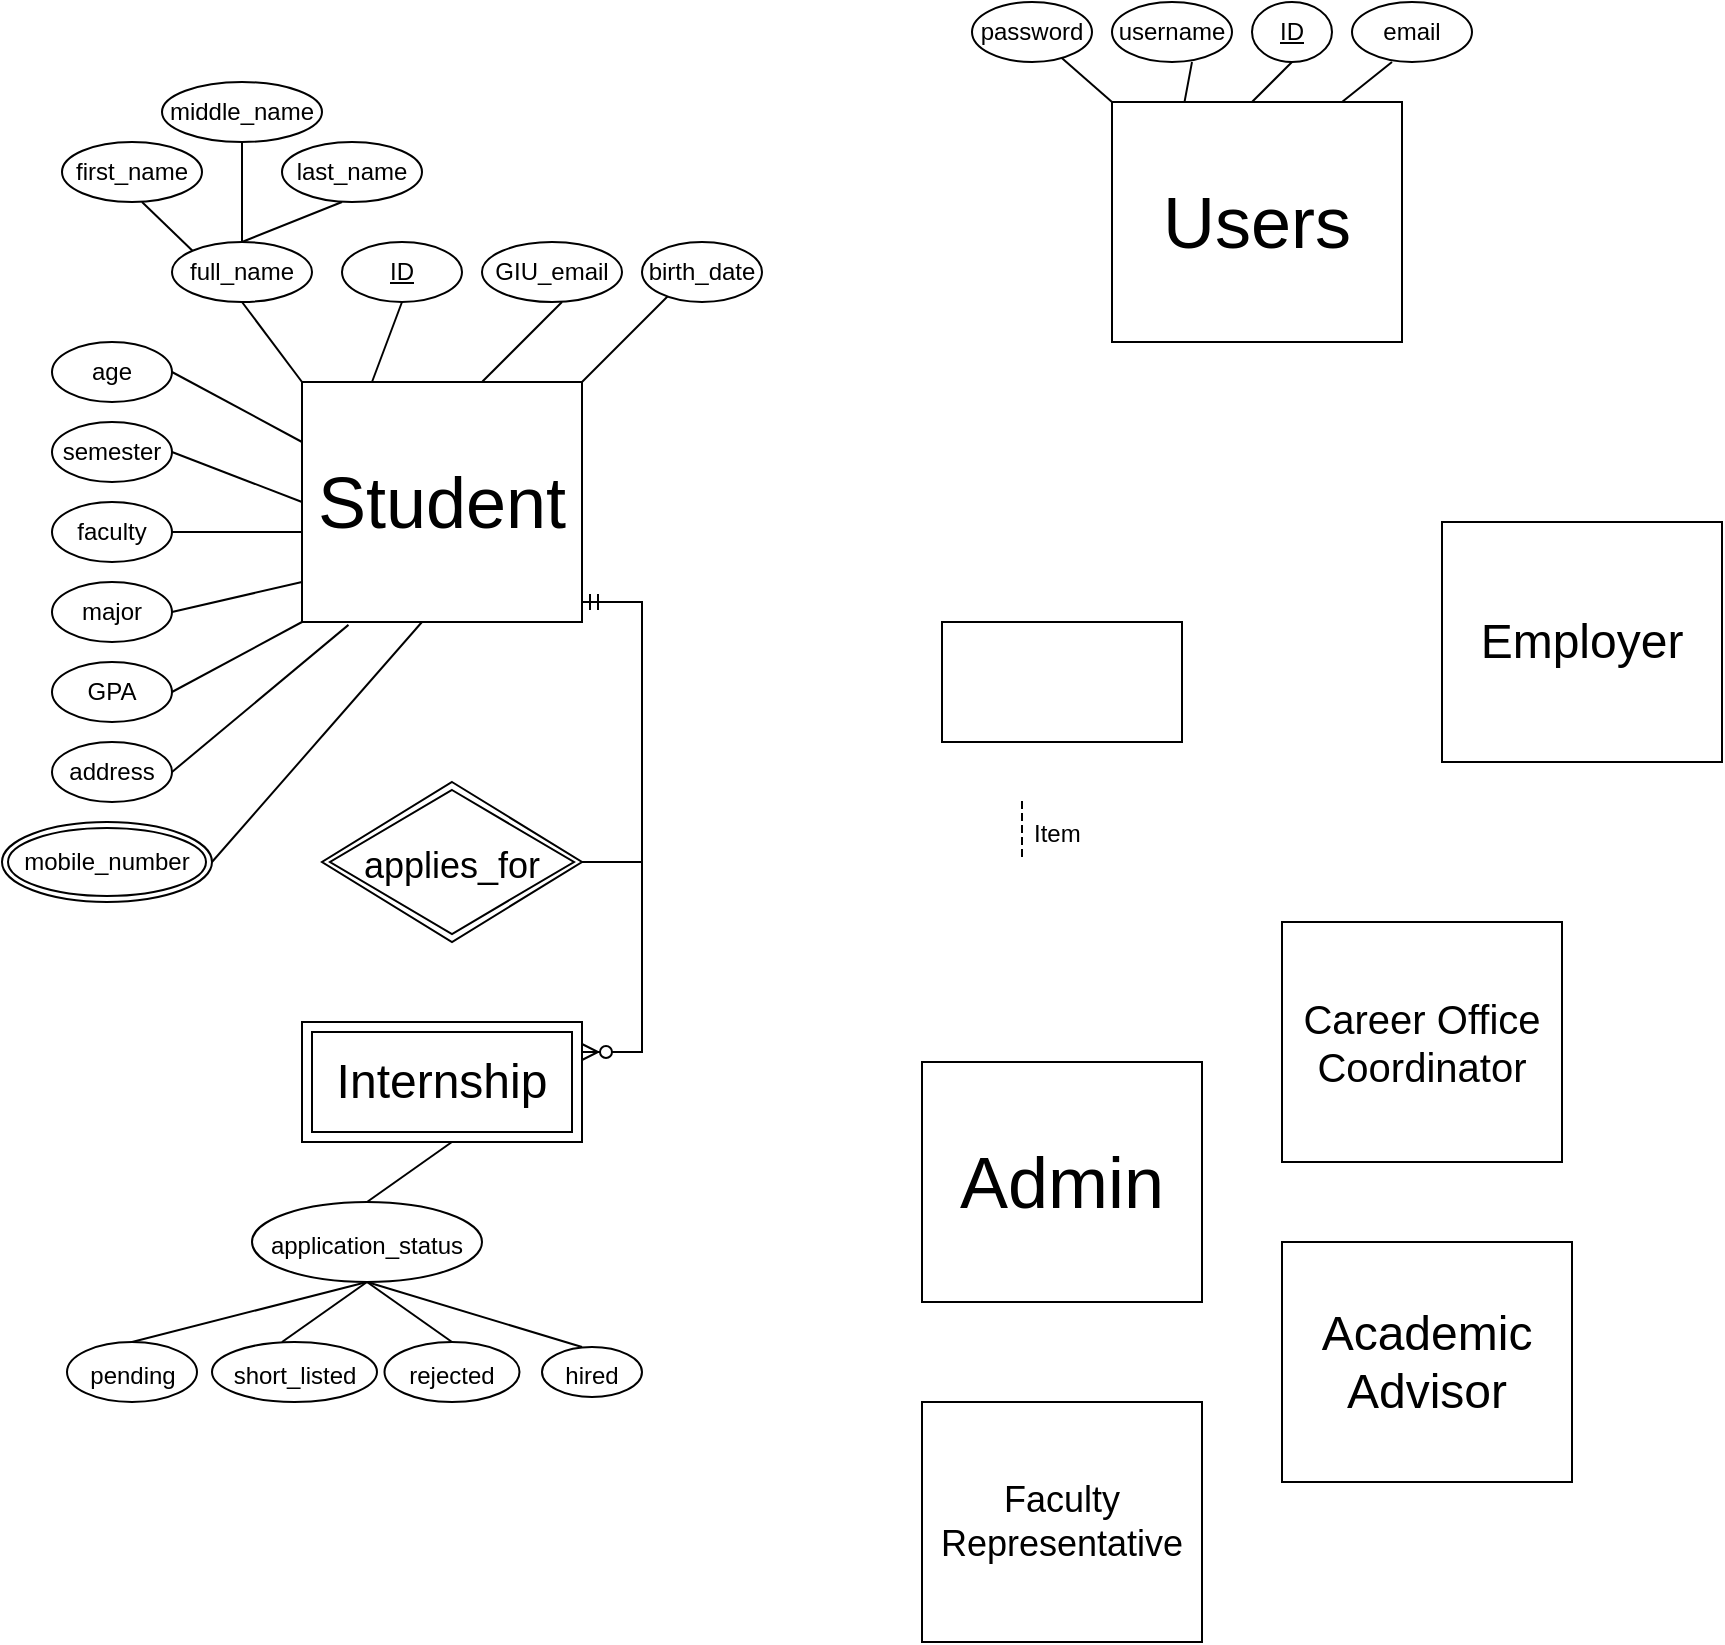 <mxfile version="15.6.8" type="github">
  <diagram id="BTSECrfvzCVwRJHnbUCh" name="Page-1">
    <mxGraphModel dx="1964" dy="484" grid="1" gridSize="10" guides="1" tooltips="1" connect="1" arrows="1" fold="1" page="1" pageScale="1" pageWidth="850" pageHeight="1100" math="0" shadow="0">
      <root>
        <mxCell id="0" />
        <mxCell id="1" parent="0" />
        <mxCell id="SrommGHa16pYw0LAVB4a-3" value="&lt;font style=&quot;font-size: 36px&quot;&gt;Student&lt;/font&gt;" style="rounded=0;whiteSpace=wrap;html=1;" vertex="1" parent="1">
          <mxGeometry x="-50" y="300" width="140" height="120" as="geometry" />
        </mxCell>
        <mxCell id="SrommGHa16pYw0LAVB4a-4" value="&lt;font style=&quot;font-size: 24px&quot;&gt;Employer&lt;/font&gt;" style="rounded=0;whiteSpace=wrap;html=1;" vertex="1" parent="1">
          <mxGeometry x="520" y="370" width="140" height="120" as="geometry" />
        </mxCell>
        <mxCell id="SrommGHa16pYw0LAVB4a-5" value="&lt;font style=&quot;font-size: 36px&quot;&gt;Admin&lt;/font&gt;" style="rounded=0;whiteSpace=wrap;html=1;" vertex="1" parent="1">
          <mxGeometry x="260" y="640" width="140" height="120" as="geometry" />
        </mxCell>
        <mxCell id="SrommGHa16pYw0LAVB4a-6" value="&lt;font style=&quot;font-size: 18px&quot;&gt;Faculty Representative&lt;/font&gt;" style="rounded=0;whiteSpace=wrap;html=1;" vertex="1" parent="1">
          <mxGeometry x="260" y="810" width="140" height="120" as="geometry" />
        </mxCell>
        <mxCell id="SrommGHa16pYw0LAVB4a-7" value="&lt;font style=&quot;font-size: 20px&quot;&gt;Career Office&lt;br&gt;Coordinator&lt;/font&gt;" style="rounded=0;whiteSpace=wrap;html=1;" vertex="1" parent="1">
          <mxGeometry x="440" y="570" width="140" height="120" as="geometry" />
        </mxCell>
        <mxCell id="SrommGHa16pYw0LAVB4a-8" value="&lt;font style=&quot;font-size: 24px&quot;&gt;Academic Advisor&lt;/font&gt;" style="rounded=0;whiteSpace=wrap;html=1;" vertex="1" parent="1">
          <mxGeometry x="440" y="730" width="145" height="120" as="geometry" />
        </mxCell>
        <mxCell id="SrommGHa16pYw0LAVB4a-27" value="&lt;font style=&quot;font-size: 36px&quot;&gt;Users&lt;/font&gt;" style="rounded=0;whiteSpace=wrap;html=1;" vertex="1" parent="1">
          <mxGeometry x="355" y="160" width="145" height="120" as="geometry" />
        </mxCell>
        <mxCell id="SrommGHa16pYw0LAVB4a-28" value="username" style="ellipse;whiteSpace=wrap;html=1;" vertex="1" parent="1">
          <mxGeometry x="355" y="110" width="60" height="30" as="geometry" />
        </mxCell>
        <mxCell id="SrommGHa16pYw0LAVB4a-29" value="password" style="ellipse;whiteSpace=wrap;html=1;" vertex="1" parent="1">
          <mxGeometry x="285" y="110" width="60" height="30" as="geometry" />
        </mxCell>
        <mxCell id="SrommGHa16pYw0LAVB4a-30" value="&lt;u&gt;ID&lt;/u&gt;" style="ellipse;whiteSpace=wrap;html=1;" vertex="1" parent="1">
          <mxGeometry x="425" y="110" width="40" height="30" as="geometry" />
        </mxCell>
        <mxCell id="SrommGHa16pYw0LAVB4a-31" value="email" style="ellipse;whiteSpace=wrap;html=1;" vertex="1" parent="1">
          <mxGeometry x="475" y="110" width="60" height="30" as="geometry" />
        </mxCell>
        <mxCell id="SrommGHa16pYw0LAVB4a-32" value="" style="endArrow=none;html=1;rounded=0;" edge="1" parent="1">
          <mxGeometry width="50" height="50" relative="1" as="geometry">
            <mxPoint x="470" y="160" as="sourcePoint" />
            <mxPoint x="495" y="140" as="targetPoint" />
          </mxGeometry>
        </mxCell>
        <mxCell id="SrommGHa16pYw0LAVB4a-33" value="" style="endArrow=none;html=1;rounded=0;" edge="1" parent="1">
          <mxGeometry width="50" height="50" relative="1" as="geometry">
            <mxPoint x="425" y="160" as="sourcePoint" />
            <mxPoint x="445" y="140" as="targetPoint" />
          </mxGeometry>
        </mxCell>
        <mxCell id="SrommGHa16pYw0LAVB4a-34" value="" style="endArrow=none;html=1;rounded=0;exitX=0.25;exitY=0;exitDx=0;exitDy=0;" edge="1" source="SrommGHa16pYw0LAVB4a-27" parent="1">
          <mxGeometry width="50" height="50" relative="1" as="geometry">
            <mxPoint x="335" y="180" as="sourcePoint" />
            <mxPoint x="395" y="140" as="targetPoint" />
          </mxGeometry>
        </mxCell>
        <mxCell id="SrommGHa16pYw0LAVB4a-35" value="" style="endArrow=none;html=1;rounded=0;exitX=0;exitY=0;exitDx=0;exitDy=0;" edge="1" source="SrommGHa16pYw0LAVB4a-27" target="SrommGHa16pYw0LAVB4a-29" parent="1">
          <mxGeometry width="50" height="50" relative="1" as="geometry">
            <mxPoint x="515" y="210" as="sourcePoint" />
            <mxPoint x="545" y="170" as="targetPoint" />
          </mxGeometry>
        </mxCell>
        <mxCell id="SrommGHa16pYw0LAVB4a-36" value="" style="endArrow=none;html=1;rounded=0;" edge="1" parent="1">
          <mxGeometry width="50" height="50" relative="1" as="geometry">
            <mxPoint x="90" y="300" as="sourcePoint" />
            <mxPoint x="140" y="250" as="targetPoint" />
          </mxGeometry>
        </mxCell>
        <mxCell id="SrommGHa16pYw0LAVB4a-37" value="full_name" style="ellipse;whiteSpace=wrap;html=1;" vertex="1" parent="1">
          <mxGeometry x="-115" y="230" width="70" height="30" as="geometry" />
        </mxCell>
        <mxCell id="SrommGHa16pYw0LAVB4a-39" value="first_name" style="ellipse;whiteSpace=wrap;html=1;" vertex="1" parent="1">
          <mxGeometry x="-170" y="180" width="70" height="30" as="geometry" />
        </mxCell>
        <mxCell id="SrommGHa16pYw0LAVB4a-40" value="middle_name" style="ellipse;whiteSpace=wrap;html=1;" vertex="1" parent="1">
          <mxGeometry x="-120" y="150" width="80" height="30" as="geometry" />
        </mxCell>
        <mxCell id="SrommGHa16pYw0LAVB4a-43" value="last_name" style="ellipse;whiteSpace=wrap;html=1;" vertex="1" parent="1">
          <mxGeometry x="-60" y="180" width="70" height="30" as="geometry" />
        </mxCell>
        <mxCell id="SrommGHa16pYw0LAVB4a-44" value="&lt;u&gt;ID&lt;/u&gt;" style="ellipse;whiteSpace=wrap;html=1;" vertex="1" parent="1">
          <mxGeometry x="-30" y="230" width="60" height="30" as="geometry" />
        </mxCell>
        <mxCell id="SrommGHa16pYw0LAVB4a-45" value="GIU_email" style="ellipse;whiteSpace=wrap;html=1;" vertex="1" parent="1">
          <mxGeometry x="40" y="230" width="70" height="30" as="geometry" />
        </mxCell>
        <mxCell id="SrommGHa16pYw0LAVB4a-51" value="birth_date" style="ellipse;whiteSpace=wrap;html=1;" vertex="1" parent="1">
          <mxGeometry x="120" y="230" width="60" height="30" as="geometry" />
        </mxCell>
        <mxCell id="SrommGHa16pYw0LAVB4a-52" value="age" style="ellipse;whiteSpace=wrap;html=1;" vertex="1" parent="1">
          <mxGeometry x="-175" y="280" width="60" height="30" as="geometry" />
        </mxCell>
        <mxCell id="SrommGHa16pYw0LAVB4a-53" value="semester" style="ellipse;whiteSpace=wrap;html=1;" vertex="1" parent="1">
          <mxGeometry x="-175" y="320" width="60" height="30" as="geometry" />
        </mxCell>
        <mxCell id="SrommGHa16pYw0LAVB4a-54" value="faculty" style="ellipse;whiteSpace=wrap;html=1;" vertex="1" parent="1">
          <mxGeometry x="-175" y="360" width="60" height="30" as="geometry" />
        </mxCell>
        <mxCell id="SrommGHa16pYw0LAVB4a-55" value="major" style="ellipse;whiteSpace=wrap;html=1;" vertex="1" parent="1">
          <mxGeometry x="-175" y="400" width="60" height="30" as="geometry" />
        </mxCell>
        <mxCell id="SrommGHa16pYw0LAVB4a-56" value="GPA" style="ellipse;whiteSpace=wrap;html=1;" vertex="1" parent="1">
          <mxGeometry x="-175" y="440" width="60" height="30" as="geometry" />
        </mxCell>
        <mxCell id="SrommGHa16pYw0LAVB4a-57" value="address" style="ellipse;whiteSpace=wrap;html=1;" vertex="1" parent="1">
          <mxGeometry x="-175" y="480" width="60" height="30" as="geometry" />
        </mxCell>
        <mxCell id="SrommGHa16pYw0LAVB4a-59" value="" style="endArrow=none;html=1;rounded=0;" edge="1" parent="1">
          <mxGeometry width="50" height="50" relative="1" as="geometry">
            <mxPoint x="40" y="300" as="sourcePoint" />
            <mxPoint x="80" y="260" as="targetPoint" />
          </mxGeometry>
        </mxCell>
        <mxCell id="SrommGHa16pYw0LAVB4a-61" value="" style="endArrow=none;html=1;rounded=0;exitX=0.25;exitY=0;exitDx=0;exitDy=0;entryX=0.5;entryY=1;entryDx=0;entryDy=0;" edge="1" parent="1" source="SrommGHa16pYw0LAVB4a-3" target="SrommGHa16pYw0LAVB4a-44">
          <mxGeometry width="50" height="50" relative="1" as="geometry">
            <mxPoint x="-40" y="310" as="sourcePoint" />
            <mxPoint y="270" as="targetPoint" />
          </mxGeometry>
        </mxCell>
        <mxCell id="SrommGHa16pYw0LAVB4a-62" value="" style="endArrow=none;html=1;rounded=0;exitX=0;exitY=0;exitDx=0;exitDy=0;entryX=0.5;entryY=1;entryDx=0;entryDy=0;" edge="1" parent="1" source="SrommGHa16pYw0LAVB4a-3" target="SrommGHa16pYw0LAVB4a-37">
          <mxGeometry width="50" height="50" relative="1" as="geometry">
            <mxPoint x="-105" y="300" as="sourcePoint" />
            <mxPoint x="-55" y="250" as="targetPoint" />
          </mxGeometry>
        </mxCell>
        <mxCell id="SrommGHa16pYw0LAVB4a-63" value="" style="endArrow=none;html=1;rounded=0;exitX=0.5;exitY=0;exitDx=0;exitDy=0;" edge="1" parent="1" source="SrommGHa16pYw0LAVB4a-37">
          <mxGeometry width="50" height="50" relative="1" as="geometry">
            <mxPoint x="-80" y="260" as="sourcePoint" />
            <mxPoint x="-30" y="210" as="targetPoint" />
          </mxGeometry>
        </mxCell>
        <mxCell id="SrommGHa16pYw0LAVB4a-64" value="" style="endArrow=none;html=1;rounded=0;exitX=0.5;exitY=0;exitDx=0;exitDy=0;entryX=0.5;entryY=1;entryDx=0;entryDy=0;" edge="1" parent="1" source="SrommGHa16pYw0LAVB4a-37" target="SrommGHa16pYw0LAVB4a-40">
          <mxGeometry width="50" height="50" relative="1" as="geometry">
            <mxPoint x="-120" y="230" as="sourcePoint" />
            <mxPoint x="-70" y="180" as="targetPoint" />
          </mxGeometry>
        </mxCell>
        <mxCell id="SrommGHa16pYw0LAVB4a-65" value="" style="endArrow=none;html=1;rounded=0;exitX=0;exitY=0;exitDx=0;exitDy=0;" edge="1" parent="1" source="SrommGHa16pYw0LAVB4a-37">
          <mxGeometry width="50" height="50" relative="1" as="geometry">
            <mxPoint x="-180" y="260" as="sourcePoint" />
            <mxPoint x="-130" y="210" as="targetPoint" />
          </mxGeometry>
        </mxCell>
        <mxCell id="SrommGHa16pYw0LAVB4a-68" value="mobile_number" style="ellipse;shape=doubleEllipse;margin=3;whiteSpace=wrap;html=1;align=center;fontSize=12;" vertex="1" parent="1">
          <mxGeometry x="-200" y="520" width="105" height="40" as="geometry" />
        </mxCell>
        <mxCell id="SrommGHa16pYw0LAVB4a-69" value="" style="endArrow=none;html=1;rounded=0;fontSize=12;entryX=0;entryY=0.25;entryDx=0;entryDy=0;exitX=1;exitY=0.5;exitDx=0;exitDy=0;" edge="1" parent="1" source="SrommGHa16pYw0LAVB4a-52" target="SrommGHa16pYw0LAVB4a-3">
          <mxGeometry relative="1" as="geometry">
            <mxPoint x="-130" y="310" as="sourcePoint" />
            <mxPoint x="30" y="310" as="targetPoint" />
          </mxGeometry>
        </mxCell>
        <mxCell id="SrommGHa16pYw0LAVB4a-70" value="" style="endArrow=none;html=1;rounded=0;fontSize=12;entryX=0;entryY=0.5;entryDx=0;entryDy=0;exitX=1;exitY=0.5;exitDx=0;exitDy=0;" edge="1" parent="1" source="SrommGHa16pYw0LAVB4a-53" target="SrommGHa16pYw0LAVB4a-3">
          <mxGeometry relative="1" as="geometry">
            <mxPoint x="-105" y="305" as="sourcePoint" />
            <mxPoint x="-40" y="370" as="targetPoint" />
          </mxGeometry>
        </mxCell>
        <mxCell id="SrommGHa16pYw0LAVB4a-71" value="" style="endArrow=none;html=1;rounded=0;fontSize=12;exitX=1;exitY=0.5;exitDx=0;exitDy=0;" edge="1" parent="1" source="SrommGHa16pYw0LAVB4a-54">
          <mxGeometry relative="1" as="geometry">
            <mxPoint x="-95" y="315" as="sourcePoint" />
            <mxPoint x="-50" y="375" as="targetPoint" />
          </mxGeometry>
        </mxCell>
        <mxCell id="SrommGHa16pYw0LAVB4a-72" value="" style="endArrow=none;html=1;rounded=0;fontSize=12;exitX=1;exitY=0.5;exitDx=0;exitDy=0;" edge="1" parent="1" source="SrommGHa16pYw0LAVB4a-55">
          <mxGeometry relative="1" as="geometry">
            <mxPoint x="-85" y="325" as="sourcePoint" />
            <mxPoint x="-50" y="400" as="targetPoint" />
          </mxGeometry>
        </mxCell>
        <mxCell id="SrommGHa16pYw0LAVB4a-73" value="" style="endArrow=none;html=1;rounded=0;fontSize=12;exitX=1;exitY=0.5;exitDx=0;exitDy=0;" edge="1" parent="1" source="SrommGHa16pYw0LAVB4a-56">
          <mxGeometry relative="1" as="geometry">
            <mxPoint x="-75" y="335" as="sourcePoint" />
            <mxPoint x="-50" y="420" as="targetPoint" />
          </mxGeometry>
        </mxCell>
        <mxCell id="SrommGHa16pYw0LAVB4a-74" value="" style="endArrow=none;html=1;rounded=0;fontSize=12;entryX=0.166;entryY=1.012;entryDx=0;entryDy=0;exitX=1;exitY=0.5;exitDx=0;exitDy=0;entryPerimeter=0;" edge="1" parent="1" source="SrommGHa16pYw0LAVB4a-57" target="SrommGHa16pYw0LAVB4a-3">
          <mxGeometry relative="1" as="geometry">
            <mxPoint x="-65" y="345" as="sourcePoint" />
            <mxPoint y="410" as="targetPoint" />
          </mxGeometry>
        </mxCell>
        <mxCell id="SrommGHa16pYw0LAVB4a-75" value="" style="endArrow=none;html=1;rounded=0;fontSize=12;entryX=0;entryY=0.5;entryDx=0;entryDy=0;exitX=1;exitY=0.5;exitDx=0;exitDy=0;" edge="1" parent="1" source="SrommGHa16pYw0LAVB4a-68">
          <mxGeometry relative="1" as="geometry">
            <mxPoint x="-55" y="355" as="sourcePoint" />
            <mxPoint x="10" y="420" as="targetPoint" />
          </mxGeometry>
        </mxCell>
        <mxCell id="SrommGHa16pYw0LAVB4a-77" value="Internship" style="shape=ext;margin=3;double=1;whiteSpace=wrap;html=1;align=center;fontSize=24;" vertex="1" parent="1">
          <mxGeometry x="-50" y="620" width="140" height="60" as="geometry" />
        </mxCell>
        <mxCell id="SrommGHa16pYw0LAVB4a-83" value="" style="edgeStyle=entityRelationEdgeStyle;fontSize=12;html=1;endArrow=ERzeroToMany;startArrow=none;rounded=0;entryX=1;entryY=0.25;entryDx=0;entryDy=0;" edge="1" parent="1" source="SrommGHa16pYw0LAVB4a-78" target="SrommGHa16pYw0LAVB4a-77">
          <mxGeometry width="100" height="100" relative="1" as="geometry">
            <mxPoint x="90" y="410" as="sourcePoint" />
            <mxPoint x="190" y="310" as="targetPoint" />
          </mxGeometry>
        </mxCell>
        <mxCell id="SrommGHa16pYw0LAVB4a-78" value="&lt;font style=&quot;font-size: 18px&quot;&gt;applies_for&lt;/font&gt;" style="shape=rhombus;double=1;perimeter=rhombusPerimeter;whiteSpace=wrap;html=1;align=center;fontSize=24;" vertex="1" parent="1">
          <mxGeometry x="-40" y="500" width="130" height="80" as="geometry" />
        </mxCell>
        <mxCell id="SrommGHa16pYw0LAVB4a-84" value="" style="edgeStyle=entityRelationEdgeStyle;fontSize=12;html=1;endArrow=none;startArrow=ERmandOne;rounded=0;entryX=1;entryY=0.5;entryDx=0;entryDy=0;" edge="1" parent="1" target="SrommGHa16pYw0LAVB4a-78">
          <mxGeometry width="100" height="100" relative="1" as="geometry">
            <mxPoint x="90" y="410" as="sourcePoint" />
            <mxPoint x="90" y="700" as="targetPoint" />
          </mxGeometry>
        </mxCell>
        <mxCell id="SrommGHa16pYw0LAVB4a-85" value="&lt;font style=&quot;font-size: 12px&quot;&gt;application_status&lt;/font&gt;" style="ellipse;whiteSpace=wrap;html=1;align=center;fontSize=18;" vertex="1" parent="1">
          <mxGeometry x="-75" y="710" width="115" height="40" as="geometry" />
        </mxCell>
        <mxCell id="SrommGHa16pYw0LAVB4a-86" value="&lt;font style=&quot;font-size: 12px&quot;&gt;pending&lt;/font&gt;" style="ellipse;whiteSpace=wrap;html=1;align=center;fontSize=18;" vertex="1" parent="1">
          <mxGeometry x="-167.5" y="780" width="65" height="30" as="geometry" />
        </mxCell>
        <mxCell id="SrommGHa16pYw0LAVB4a-87" value="&lt;font style=&quot;font-size: 12px&quot;&gt;short_listed&lt;/font&gt;" style="ellipse;whiteSpace=wrap;html=1;align=center;fontSize=18;" vertex="1" parent="1">
          <mxGeometry x="-95" y="780" width="82.5" height="30" as="geometry" />
        </mxCell>
        <mxCell id="SrommGHa16pYw0LAVB4a-88" value="&lt;font style=&quot;font-size: 12px&quot;&gt;rejected&lt;/font&gt;" style="ellipse;whiteSpace=wrap;html=1;align=center;fontSize=18;" vertex="1" parent="1">
          <mxGeometry x="-8.75" y="780" width="67.5" height="30" as="geometry" />
        </mxCell>
        <mxCell id="SrommGHa16pYw0LAVB4a-89" value="&lt;font style=&quot;font-size: 12px&quot;&gt;hired&lt;/font&gt;" style="ellipse;whiteSpace=wrap;html=1;align=center;fontSize=18;" vertex="1" parent="1">
          <mxGeometry x="70" y="782.5" width="50" height="25" as="geometry" />
        </mxCell>
        <mxCell id="SrommGHa16pYw0LAVB4a-91" value="" style="endArrow=none;html=1;rounded=0;fontSize=12;exitX=0.5;exitY=0;exitDx=0;exitDy=0;entryX=0.5;entryY=1;entryDx=0;entryDy=0;" edge="1" parent="1" source="SrommGHa16pYw0LAVB4a-86" target="SrommGHa16pYw0LAVB4a-85">
          <mxGeometry relative="1" as="geometry">
            <mxPoint x="-200" y="750" as="sourcePoint" />
            <mxPoint x="-40" y="750" as="targetPoint" />
          </mxGeometry>
        </mxCell>
        <mxCell id="SrommGHa16pYw0LAVB4a-92" value="" style="endArrow=none;html=1;rounded=0;fontSize=12;exitX=0.5;exitY=0;exitDx=0;exitDy=0;entryX=0.5;entryY=1;entryDx=0;entryDy=0;" edge="1" parent="1" target="SrommGHa16pYw0LAVB4a-85">
          <mxGeometry relative="1" as="geometry">
            <mxPoint x="-60.0" y="780" as="sourcePoint" />
            <mxPoint x="24.955" y="750" as="targetPoint" />
          </mxGeometry>
        </mxCell>
        <mxCell id="SrommGHa16pYw0LAVB4a-93" value="" style="endArrow=none;html=1;rounded=0;fontSize=12;exitX=0.5;exitY=0;exitDx=0;exitDy=0;entryX=0.5;entryY=1;entryDx=0;entryDy=0;" edge="1" parent="1" source="SrommGHa16pYw0LAVB4a-88" target="SrommGHa16pYw0LAVB4a-85">
          <mxGeometry relative="1" as="geometry">
            <mxPoint x="-67.48" y="780" as="sourcePoint" />
            <mxPoint x="17.475" y="750" as="targetPoint" />
          </mxGeometry>
        </mxCell>
        <mxCell id="SrommGHa16pYw0LAVB4a-94" value="" style="endArrow=none;html=1;rounded=0;fontSize=12;exitX=0.5;exitY=1;exitDx=0;exitDy=0;entryX=0.217;entryY=1;entryDx=0;entryDy=0;entryPerimeter=0;" edge="1" parent="1" source="SrommGHa16pYw0LAVB4a-85">
          <mxGeometry relative="1" as="geometry">
            <mxPoint x="5.05" y="812.5" as="sourcePoint" />
            <mxPoint x="90.005" y="782.5" as="targetPoint" />
          </mxGeometry>
        </mxCell>
        <mxCell id="SrommGHa16pYw0LAVB4a-95" value="" style="endArrow=none;html=1;rounded=0;fontSize=12;exitX=0.5;exitY=0;exitDx=0;exitDy=0;entryX=0.217;entryY=1;entryDx=0;entryDy=0;entryPerimeter=0;" edge="1" parent="1" source="SrommGHa16pYw0LAVB4a-85">
          <mxGeometry relative="1" as="geometry">
            <mxPoint x="-60.0" y="710" as="sourcePoint" />
            <mxPoint x="24.955" y="680" as="targetPoint" />
          </mxGeometry>
        </mxCell>
        <mxCell id="SrommGHa16pYw0LAVB4a-96" value="Item" style="shape=partialRectangle;fillColor=none;align=left;verticalAlign=middle;strokeColor=none;spacingLeft=34;rotatable=0;points=[[0,0.5],[1,0.5]];portConstraint=eastwest;dropTarget=0;fontSize=12;" vertex="1" parent="1">
          <mxGeometry x="280" y="510" width="90" height="30" as="geometry" />
        </mxCell>
        <mxCell id="SrommGHa16pYw0LAVB4a-97" value="" style="shape=partialRectangle;top=0;left=0;bottom=0;fillColor=none;stokeWidth=1;dashed=1;align=left;verticalAlign=middle;spacingLeft=4;spacingRight=4;overflow=hidden;rotatable=0;points=[];portConstraint=eastwest;part=1;fontSize=12;" vertex="1" connectable="0" parent="SrommGHa16pYw0LAVB4a-96">
          <mxGeometry width="30" height="30" as="geometry" />
        </mxCell>
        <mxCell id="mUuHeh1nwObq2hXOsewa-1" value="" style="rounded=0;whiteSpace=wrap;html=1;" vertex="1" parent="1">
          <mxGeometry x="270" y="420" width="120" height="60" as="geometry" />
        </mxCell>
      </root>
    </mxGraphModel>
  </diagram>
</mxfile>
